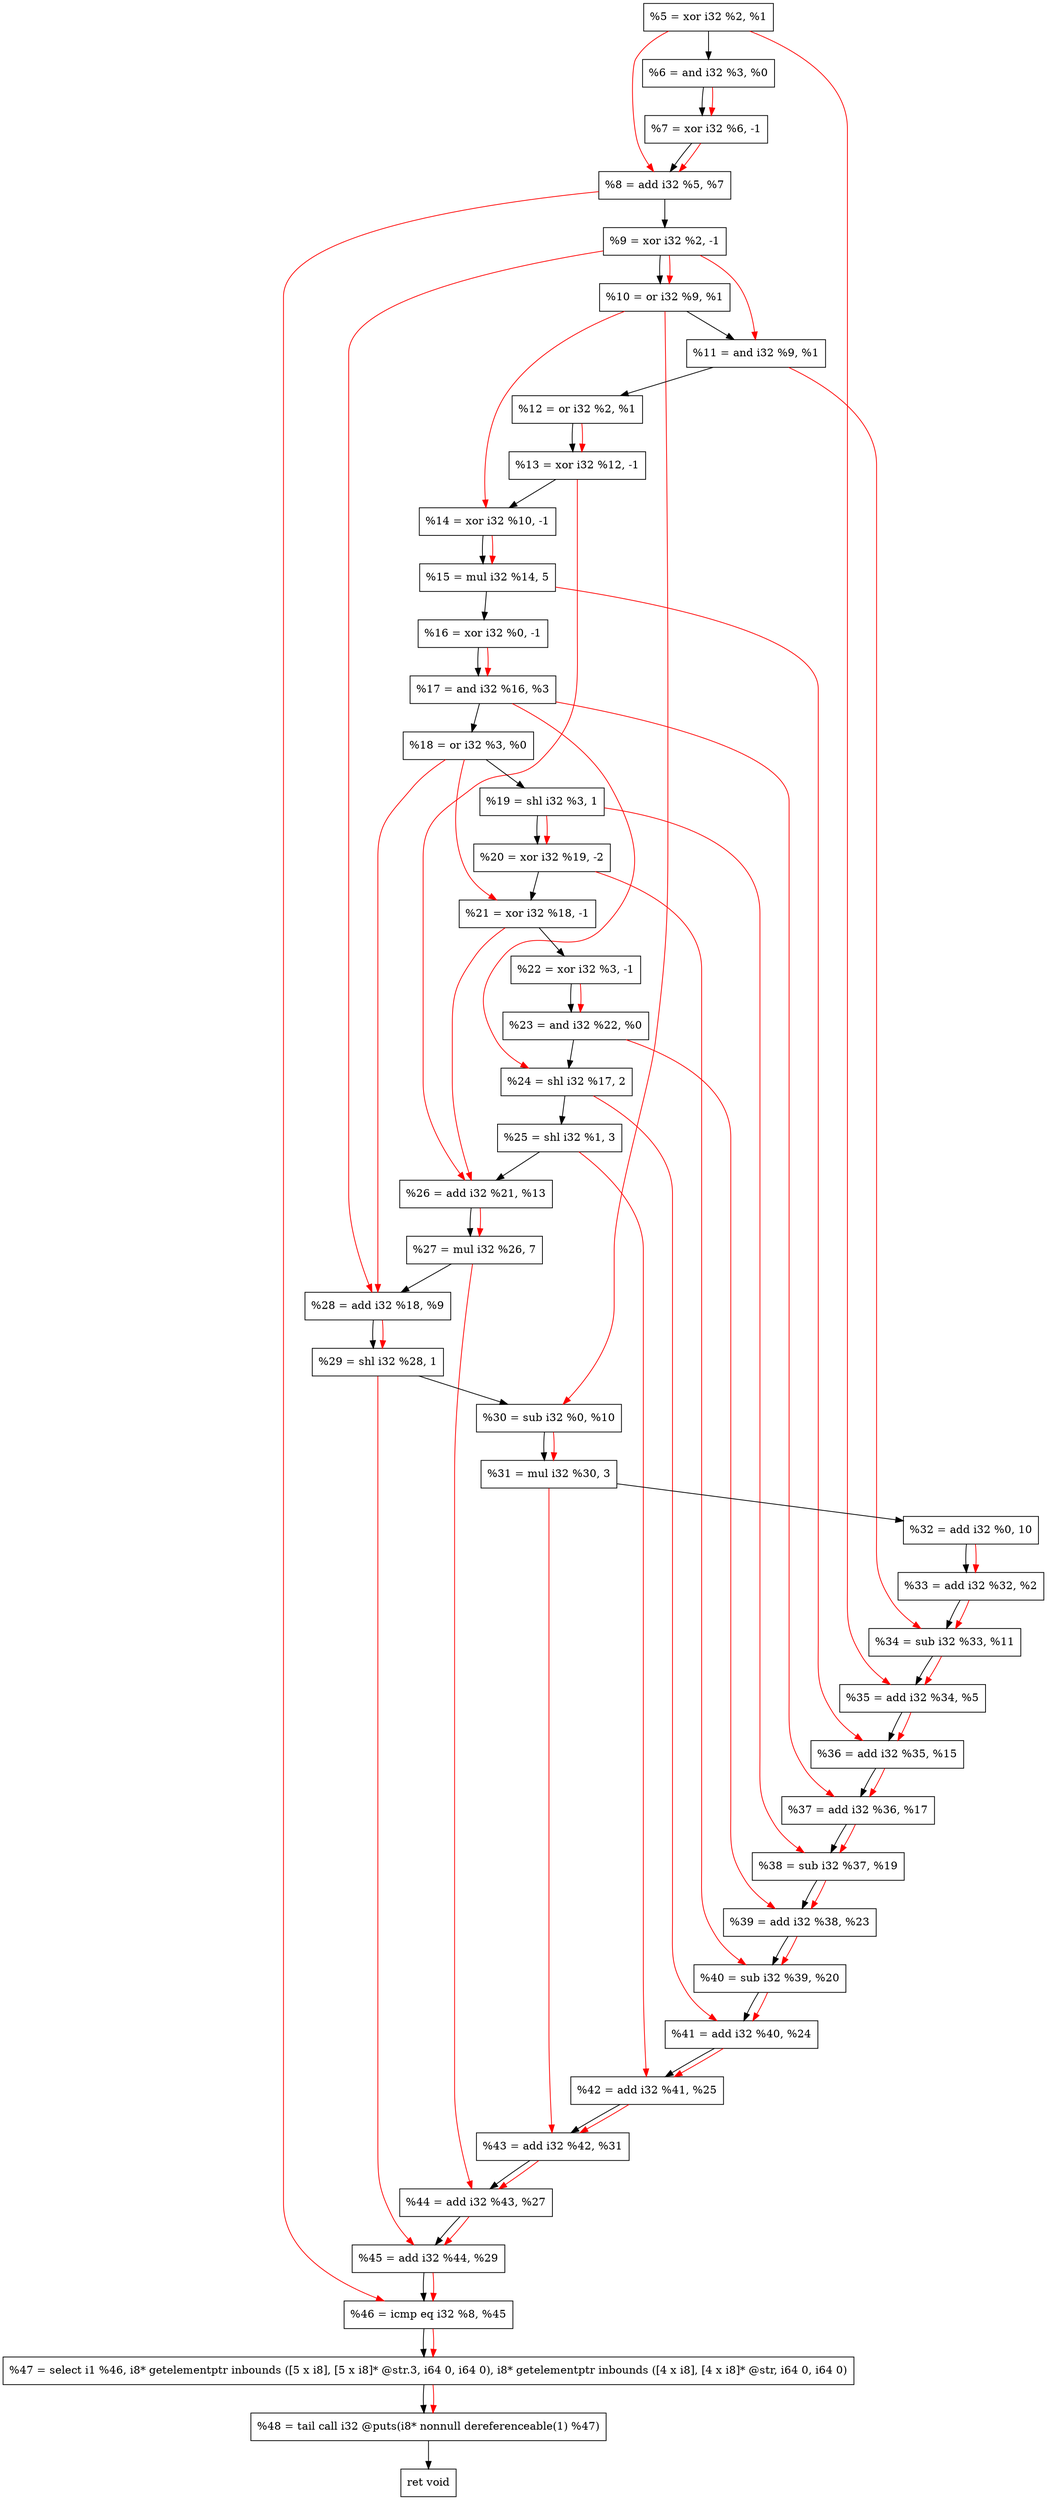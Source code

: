 digraph "DFG for'crackme' function" {
	Node0xfc0b70[shape=record, label="  %5 = xor i32 %2, %1"];
	Node0xfc0be0[shape=record, label="  %6 = and i32 %3, %0"];
	Node0xfc1260[shape=record, label="  %7 = xor i32 %6, -1"];
	Node0xfc12d0[shape=record, label="  %8 = add i32 %5, %7"];
	Node0xfc1340[shape=record, label="  %9 = xor i32 %2, -1"];
	Node0xfc13b0[shape=record, label="  %10 = or i32 %9, %1"];
	Node0xfc1420[shape=record, label="  %11 = and i32 %9, %1"];
	Node0xfc1490[shape=record, label="  %12 = or i32 %2, %1"];
	Node0xfc1500[shape=record, label="  %13 = xor i32 %12, -1"];
	Node0xfc1570[shape=record, label="  %14 = xor i32 %10, -1"];
	Node0xfc1610[shape=record, label="  %15 = mul i32 %14, 5"];
	Node0xfc1680[shape=record, label="  %16 = xor i32 %0, -1"];
	Node0xfc16f0[shape=record, label="  %17 = and i32 %16, %3"];
	Node0xfc1760[shape=record, label="  %18 = or i32 %3, %0"];
	Node0xfc1800[shape=record, label="  %19 = shl i32 %3, 1"];
	Node0xfc18a0[shape=record, label="  %20 = xor i32 %19, -2"];
	Node0xfc1910[shape=record, label="  %21 = xor i32 %18, -1"];
	Node0xfc1980[shape=record, label="  %22 = xor i32 %3, -1"];
	Node0xfc19f0[shape=record, label="  %23 = and i32 %22, %0"];
	Node0xfc1a90[shape=record, label="  %24 = shl i32 %17, 2"];
	Node0xfc1b30[shape=record, label="  %25 = shl i32 %1, 3"];
	Node0xfc1ba0[shape=record, label="  %26 = add i32 %21, %13"];
	Node0xfc1c40[shape=record, label="  %27 = mul i32 %26, 7"];
	Node0xfc1cb0[shape=record, label="  %28 = add i32 %18, %9"];
	Node0xfc1d20[shape=record, label="  %29 = shl i32 %28, 1"];
	Node0xfc1d90[shape=record, label="  %30 = sub i32 %0, %10"];
	Node0xfc1e00[shape=record, label="  %31 = mul i32 %30, 3"];
	Node0xfc1ea0[shape=record, label="  %32 = add i32 %0, 10"];
	Node0xfc2120[shape=record, label="  %33 = add i32 %32, %2"];
	Node0xfc2190[shape=record, label="  %34 = sub i32 %33, %11"];
	Node0xfc2200[shape=record, label="  %35 = add i32 %34, %5"];
	Node0xfc2270[shape=record, label="  %36 = add i32 %35, %15"];
	Node0xfc22e0[shape=record, label="  %37 = add i32 %36, %17"];
	Node0xfc2350[shape=record, label="  %38 = sub i32 %37, %19"];
	Node0xfc23c0[shape=record, label="  %39 = add i32 %38, %23"];
	Node0xfc2430[shape=record, label="  %40 = sub i32 %39, %20"];
	Node0xfc24a0[shape=record, label="  %41 = add i32 %40, %24"];
	Node0xfc2510[shape=record, label="  %42 = add i32 %41, %25"];
	Node0xfc2580[shape=record, label="  %43 = add i32 %42, %31"];
	Node0xfc25f0[shape=record, label="  %44 = add i32 %43, %27"];
	Node0xfc2660[shape=record, label="  %45 = add i32 %44, %29"];
	Node0xfc26d0[shape=record, label="  %46 = icmp eq i32 %8, %45"];
	Node0xf61268[shape=record, label="  %47 = select i1 %46, i8* getelementptr inbounds ([5 x i8], [5 x i8]* @str.3, i64 0, i64 0), i8* getelementptr inbounds ([4 x i8], [4 x i8]* @str, i64 0, i64 0)"];
	Node0xfc2b70[shape=record, label="  %48 = tail call i32 @puts(i8* nonnull dereferenceable(1) %47)"];
	Node0xfc2bc0[shape=record, label="  ret void"];
	Node0xfc0b70 -> Node0xfc0be0;
	Node0xfc0be0 -> Node0xfc1260;
	Node0xfc1260 -> Node0xfc12d0;
	Node0xfc12d0 -> Node0xfc1340;
	Node0xfc1340 -> Node0xfc13b0;
	Node0xfc13b0 -> Node0xfc1420;
	Node0xfc1420 -> Node0xfc1490;
	Node0xfc1490 -> Node0xfc1500;
	Node0xfc1500 -> Node0xfc1570;
	Node0xfc1570 -> Node0xfc1610;
	Node0xfc1610 -> Node0xfc1680;
	Node0xfc1680 -> Node0xfc16f0;
	Node0xfc16f0 -> Node0xfc1760;
	Node0xfc1760 -> Node0xfc1800;
	Node0xfc1800 -> Node0xfc18a0;
	Node0xfc18a0 -> Node0xfc1910;
	Node0xfc1910 -> Node0xfc1980;
	Node0xfc1980 -> Node0xfc19f0;
	Node0xfc19f0 -> Node0xfc1a90;
	Node0xfc1a90 -> Node0xfc1b30;
	Node0xfc1b30 -> Node0xfc1ba0;
	Node0xfc1ba0 -> Node0xfc1c40;
	Node0xfc1c40 -> Node0xfc1cb0;
	Node0xfc1cb0 -> Node0xfc1d20;
	Node0xfc1d20 -> Node0xfc1d90;
	Node0xfc1d90 -> Node0xfc1e00;
	Node0xfc1e00 -> Node0xfc1ea0;
	Node0xfc1ea0 -> Node0xfc2120;
	Node0xfc2120 -> Node0xfc2190;
	Node0xfc2190 -> Node0xfc2200;
	Node0xfc2200 -> Node0xfc2270;
	Node0xfc2270 -> Node0xfc22e0;
	Node0xfc22e0 -> Node0xfc2350;
	Node0xfc2350 -> Node0xfc23c0;
	Node0xfc23c0 -> Node0xfc2430;
	Node0xfc2430 -> Node0xfc24a0;
	Node0xfc24a0 -> Node0xfc2510;
	Node0xfc2510 -> Node0xfc2580;
	Node0xfc2580 -> Node0xfc25f0;
	Node0xfc25f0 -> Node0xfc2660;
	Node0xfc2660 -> Node0xfc26d0;
	Node0xfc26d0 -> Node0xf61268;
	Node0xf61268 -> Node0xfc2b70;
	Node0xfc2b70 -> Node0xfc2bc0;
edge [color=red]
	Node0xfc0be0 -> Node0xfc1260;
	Node0xfc0b70 -> Node0xfc12d0;
	Node0xfc1260 -> Node0xfc12d0;
	Node0xfc1340 -> Node0xfc13b0;
	Node0xfc1340 -> Node0xfc1420;
	Node0xfc1490 -> Node0xfc1500;
	Node0xfc13b0 -> Node0xfc1570;
	Node0xfc1570 -> Node0xfc1610;
	Node0xfc1680 -> Node0xfc16f0;
	Node0xfc1800 -> Node0xfc18a0;
	Node0xfc1760 -> Node0xfc1910;
	Node0xfc1980 -> Node0xfc19f0;
	Node0xfc16f0 -> Node0xfc1a90;
	Node0xfc1910 -> Node0xfc1ba0;
	Node0xfc1500 -> Node0xfc1ba0;
	Node0xfc1ba0 -> Node0xfc1c40;
	Node0xfc1760 -> Node0xfc1cb0;
	Node0xfc1340 -> Node0xfc1cb0;
	Node0xfc1cb0 -> Node0xfc1d20;
	Node0xfc13b0 -> Node0xfc1d90;
	Node0xfc1d90 -> Node0xfc1e00;
	Node0xfc1ea0 -> Node0xfc2120;
	Node0xfc2120 -> Node0xfc2190;
	Node0xfc1420 -> Node0xfc2190;
	Node0xfc2190 -> Node0xfc2200;
	Node0xfc0b70 -> Node0xfc2200;
	Node0xfc2200 -> Node0xfc2270;
	Node0xfc1610 -> Node0xfc2270;
	Node0xfc2270 -> Node0xfc22e0;
	Node0xfc16f0 -> Node0xfc22e0;
	Node0xfc22e0 -> Node0xfc2350;
	Node0xfc1800 -> Node0xfc2350;
	Node0xfc2350 -> Node0xfc23c0;
	Node0xfc19f0 -> Node0xfc23c0;
	Node0xfc23c0 -> Node0xfc2430;
	Node0xfc18a0 -> Node0xfc2430;
	Node0xfc2430 -> Node0xfc24a0;
	Node0xfc1a90 -> Node0xfc24a0;
	Node0xfc24a0 -> Node0xfc2510;
	Node0xfc1b30 -> Node0xfc2510;
	Node0xfc2510 -> Node0xfc2580;
	Node0xfc1e00 -> Node0xfc2580;
	Node0xfc2580 -> Node0xfc25f0;
	Node0xfc1c40 -> Node0xfc25f0;
	Node0xfc25f0 -> Node0xfc2660;
	Node0xfc1d20 -> Node0xfc2660;
	Node0xfc12d0 -> Node0xfc26d0;
	Node0xfc2660 -> Node0xfc26d0;
	Node0xfc26d0 -> Node0xf61268;
	Node0xf61268 -> Node0xfc2b70;
}
